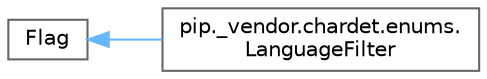 digraph "Graphical Class Hierarchy"
{
 // LATEX_PDF_SIZE
  bgcolor="transparent";
  edge [fontname=Helvetica,fontsize=10,labelfontname=Helvetica,labelfontsize=10];
  node [fontname=Helvetica,fontsize=10,shape=box,height=0.2,width=0.4];
  rankdir="LR";
  Node0 [id="Node000000",label="Flag",height=0.2,width=0.4,color="grey40", fillcolor="white", style="filled",URL="$db/d08/classFlag.html",tooltip=" "];
  Node0 -> Node1 [id="edge3425_Node000000_Node000001",dir="back",color="steelblue1",style="solid",tooltip=" "];
  Node1 [id="Node000001",label="pip._vendor.chardet.enums.\lLanguageFilter",height=0.2,width=0.4,color="grey40", fillcolor="white", style="filled",URL="$d8/df6/classpip_1_1__vendor_1_1chardet_1_1enums_1_1LanguageFilter.html",tooltip=" "];
}
